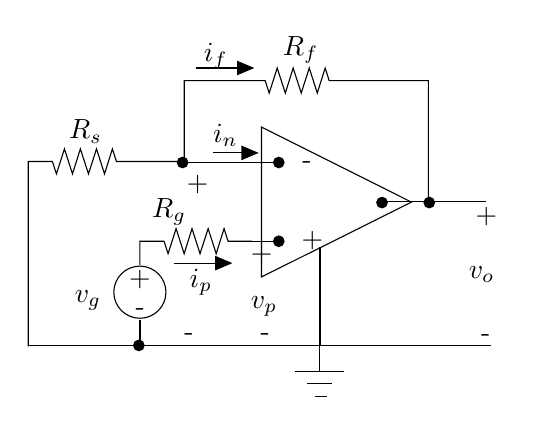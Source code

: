 \begin{tikzpicture}[y=-1cm]
\sf
\draw[black] (2.573,3.024) -- (2.573,1.993) -- (3.6,1.993) -- (3.651,2.151) -- (3.753,1.833) -- (3.856,2.151) -- (3.956,1.833) -- (4.058,2.151) -- (4.16,1.833) -- (4.262,2.151) -- (4.362,1.833) -- (4.413,1.993) -- (5.673,1.993) -- (5.673,3.522);
\draw[black] (2.009,4.333) -- (2.009,4.033) -- (2.316,4.033) -- (2.367,4.191) -- (2.469,3.873) -- (2.571,4.191) -- (2.671,3.873) -- (2.773,4.191) -- (2.876,3.873) -- (2.978,4.191) -- (3.078,3.873) -- (3.129,4.033) -- (3.438,4.033);
\draw[black] (0.591,5.367) -- (0.591,3.02) -- (0.898,3.02) -- (0.949,3.178) -- (1.051,2.86) -- (1.153,3.178) -- (1.253,2.86) -- (1.356,3.178) -- (1.458,2.86) -- (1.56,3.178) -- (1.66,2.86) -- (1.711,3.02) -- (2.529,3.02);
\draw[black] (2.009,4.68) circle (0.331cm);
\path (2.009,4.609) node[text=black,anchor=base] {+};
\path (2.013,4.971) node[text=black,anchor=base] {-};
\filldraw[black] (3.773,3.033) circle (0.067cm);
\filldraw[black] (3.773,4.033) circle (0.067cm);
\filldraw[black] (5.084,3.542) circle (0.067cm);
\filldraw[black] (2.551,3.033) circle (0.067cm);
\filldraw[black] (5.684,3.542) circle (0.067cm);
\filldraw[black] (1.996,5.356) circle (0.067cm);
\draw[black] (5.151,3.531) -- (6.407,3.531);
\draw[arrows=-triangle 45,black] (2.94,2.911) -- (3.518,2.911);
\draw[arrows=-triangle 45,black] (2.718,1.833) -- (3.462,1.833);
\draw[arrows=-triangle 45,black] (2.44,4.311) -- (3.184,4.311);
\draw[black] (2.551,3.044) -- cycle;
\draw[black] (4.296,5.367) -- (4.296,4.111);
\draw[black] (2.011,5.033) -- (2.011,5.333);
\path (3.096,2.776) node[text=black,anchor=base] {$i_n$};
\path (6.062,4.509) node[text=black,anchor=base west] {$v_o$};
\path (4.051,1.678) node[text=black,anchor=base] {$R_f$};
\path (2.973,1.744) node[text=black,anchor=base] {$i_f$};
\path (3.296,4.887) node[text=black,anchor=base west] {$v_p$};
\path (2.784,4.622) node[text=black,anchor=base] {$i_p$};
\path (1.64,4.811) node[text=black,anchor=base east] {$v_g$};
\path (1.318,2.733) node[text=black,anchor=base] {$R_s$};
\path (2.718,3.733) node[text=black,anchor=base east] {$R_g$};
\draw[black] (0.596,5.353) -- (1.229,5.353) -- (2.473,5.353) -- (6.462,5.353);
\draw (4.289,5.364) -- (4.289,5.682);
\draw (3.973,5.682) -- (4.607,5.682);
\draw (4.131,5.842) -- (4.449,5.842);
\draw (4.227,6) -- (4.384,6);
\draw (3.553,2.582) -- (5.458,3.536) -- (3.553,4.487) -- cycle;
\draw (2.551,3.033) -- (3.707,3.033);
\draw (3.162,4.033) -- (3.707,4.033);
\path (2.482,3.398) node[anchor=base west] {+};
\path (6.149,3.809) node[anchor=base west] {+};
\path (6.218,5.304) node[anchor=base west] {-};
\path (3.938,4.109) node[anchor=base west] {+};
\path (3.949,3.107) node[anchor=base west] {-};
\path (3.418,5.293) node[anchor=base west] {-};
\path (3.293,4.287) node[anchor=base west] {+};
\path (2.451,5.293) node[anchor=base west] {-};

\end{tikzpicture}%

%% Configure (x)emacs for this file ...
%% Local Variables:
%% mode: latex
%% End: